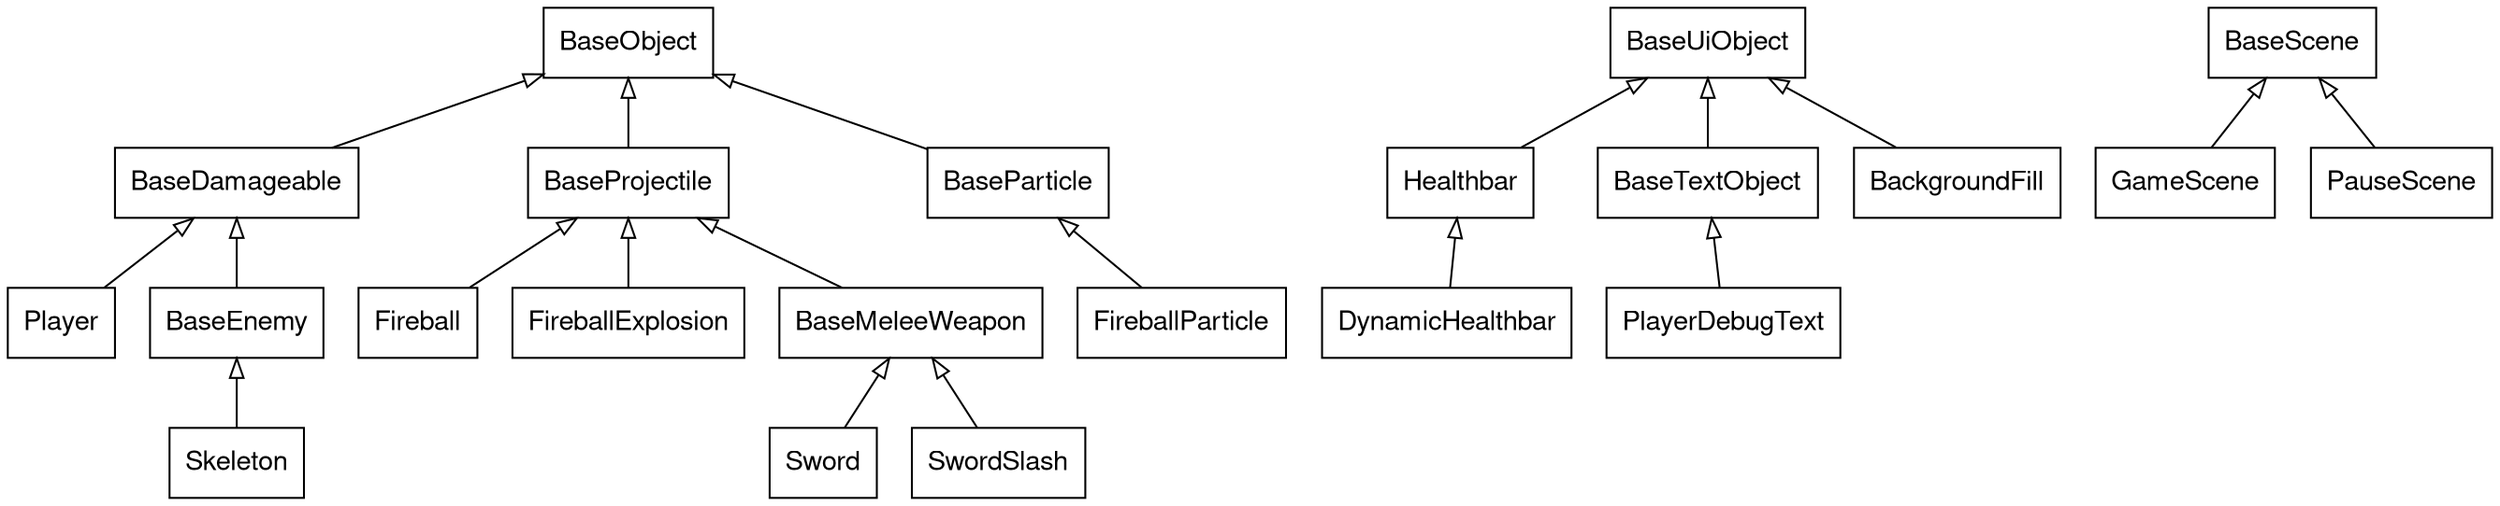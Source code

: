 digraph inheritance {
    //size="800,600"
    node [shape=box fontname="Helvetica,Arial,sans-serif"]
    edge [dir=back arrowtail=empty]

    subgraph objects {
        BaseObject->{BaseDamageable, BaseProjectile, BaseParticle}
        BaseDamageable->{Player, BaseEnemy}
        BaseProjectile->{Fireball, FireballExplosion, BaseMeleeWeapon}
        BaseParticle->FireballParticle
        BaseMeleeWeapon->{Sword, SwordSlash}
        BaseEnemy->Skeleton
    }

    subgraph uiObjects {
        BaseUiObject->{Healthbar, BaseTextObject, BackgroundFill}
        Healthbar->DynamicHealthbar
        BaseTextObject->PlayerDebugText
    }

    subgraph scenes {
        BaseScene->{GameScene, PauseScene}
    }
}

// use `dot -Tpng -O inheritance.gv` to generate a .png